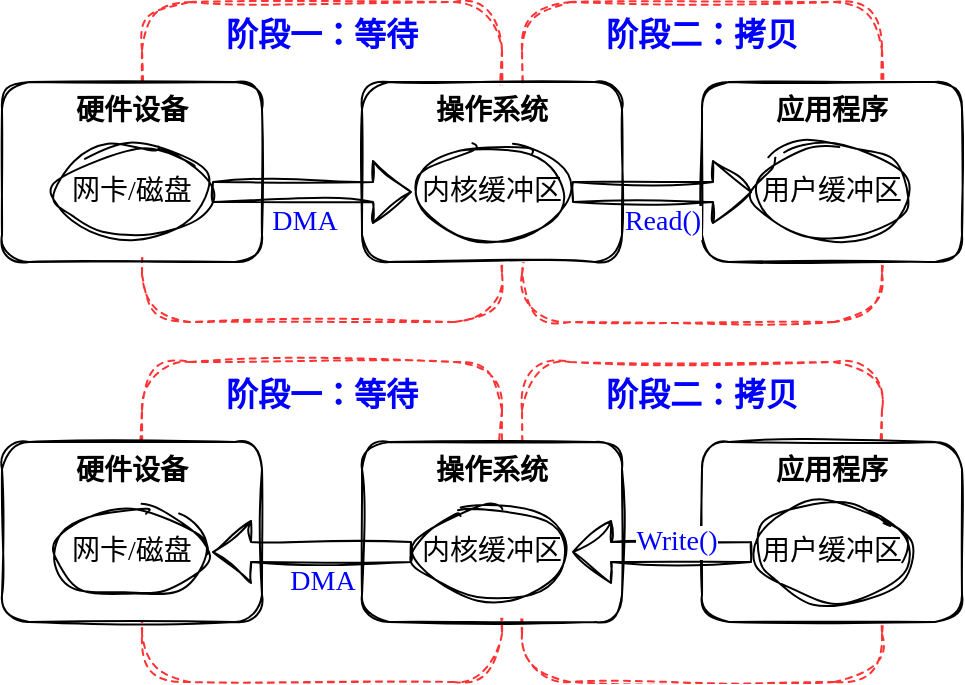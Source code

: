 <mxfile version="20.5.2" type="github">
  <diagram id="Vog1jycmy6SeC7k3A1cL" name="第 1 页">
    <mxGraphModel dx="834" dy="450" grid="1" gridSize="10" guides="1" tooltips="1" connect="1" arrows="1" fold="1" page="1" pageScale="1" pageWidth="827" pageHeight="1169" math="0" shadow="0">
      <root>
        <mxCell id="0" />
        <mxCell id="1" parent="0" />
        <mxCell id="O5iRCNV5jKiAqnCC0DXW-14" value="阶段二：拷贝" style="rounded=1;whiteSpace=wrap;html=1;sketch=1;hachureGap=4;jiggle=2;fontFamily=方正舒体;fontSize=16;fontColor=#0000FF;dashed=1;fillStyle=auto;fillColor=none;align=center;verticalAlign=top;strokeColor=#FF3333;fontStyle=1" parent="1" vertex="1">
          <mxGeometry x="350" y="160" width="180" height="160" as="geometry" />
        </mxCell>
        <mxCell id="O5iRCNV5jKiAqnCC0DXW-13" value="阶段一：等待" style="rounded=1;whiteSpace=wrap;html=1;sketch=1;hachureGap=4;jiggle=2;fontFamily=方正舒体;fontSize=16;fontColor=#0000FF;dashed=1;fillStyle=auto;fillColor=none;align=center;verticalAlign=top;strokeColor=#FF3333;fontStyle=1" parent="1" vertex="1">
          <mxGeometry x="160" y="160" width="180" height="160" as="geometry" />
        </mxCell>
        <mxCell id="O5iRCNV5jKiAqnCC0DXW-1" value="硬件设备" style="rounded=1;whiteSpace=wrap;html=1;sketch=1;fontFamily=方正舒体;fontSize=14;align=center;verticalAlign=top;fontStyle=1" parent="1" vertex="1">
          <mxGeometry x="90" y="200" width="130" height="90" as="geometry" />
        </mxCell>
        <mxCell id="O5iRCNV5jKiAqnCC0DXW-3" value="网卡/磁盘" style="ellipse;whiteSpace=wrap;html=1;rounded=1;sketch=1;hachureGap=4;jiggle=2;fontFamily=方正舒体;fontSize=14;" parent="1" vertex="1">
          <mxGeometry x="115" y="230" width="80" height="50" as="geometry" />
        </mxCell>
        <mxCell id="O5iRCNV5jKiAqnCC0DXW-4" value="操作系统" style="rounded=1;whiteSpace=wrap;html=1;sketch=1;fontFamily=方正舒体;fontSize=14;align=center;verticalAlign=top;fontStyle=1" parent="1" vertex="1">
          <mxGeometry x="270" y="200" width="130" height="90" as="geometry" />
        </mxCell>
        <mxCell id="O5iRCNV5jKiAqnCC0DXW-5" value="内核缓冲区" style="ellipse;whiteSpace=wrap;html=1;rounded=1;sketch=1;hachureGap=4;jiggle=2;fontFamily=方正舒体;fontSize=14;" parent="1" vertex="1">
          <mxGeometry x="295" y="230" width="80" height="50" as="geometry" />
        </mxCell>
        <mxCell id="O5iRCNV5jKiAqnCC0DXW-6" value="应用程序" style="rounded=1;whiteSpace=wrap;html=1;sketch=1;fontFamily=方正舒体;fontSize=14;align=center;verticalAlign=top;fontStyle=1" parent="1" vertex="1">
          <mxGeometry x="440" y="200" width="130" height="90" as="geometry" />
        </mxCell>
        <mxCell id="O5iRCNV5jKiAqnCC0DXW-7" value="用户缓冲区" style="ellipse;whiteSpace=wrap;html=1;rounded=1;sketch=1;hachureGap=4;jiggle=2;fontFamily=方正舒体;fontSize=14;" parent="1" vertex="1">
          <mxGeometry x="465" y="230" width="80" height="50" as="geometry" />
        </mxCell>
        <mxCell id="O5iRCNV5jKiAqnCC0DXW-8" value="" style="shape=flexArrow;endArrow=classic;html=1;rounded=0;sketch=1;hachureGap=4;jiggle=2;fontFamily=方正舒体;fontSize=14;exitX=1;exitY=0.5;exitDx=0;exitDy=0;entryX=0;entryY=0.5;entryDx=0;entryDy=0;" parent="1" source="O5iRCNV5jKiAqnCC0DXW-3" target="O5iRCNV5jKiAqnCC0DXW-5" edge="1">
          <mxGeometry width="50" height="50" relative="1" as="geometry">
            <mxPoint x="240" y="300" as="sourcePoint" />
            <mxPoint x="290" y="250" as="targetPoint" />
          </mxGeometry>
        </mxCell>
        <mxCell id="O5iRCNV5jKiAqnCC0DXW-9" value="DMA" style="edgeLabel;html=1;align=center;verticalAlign=middle;resizable=0;points=[];fontSize=14;fontFamily=Axure Handwriting;fontStyle=0;fontColor=#0000FF;" parent="O5iRCNV5jKiAqnCC0DXW-8" vertex="1" connectable="0">
          <mxGeometry x="-0.349" relative="1" as="geometry">
            <mxPoint x="13" y="15" as="offset" />
          </mxGeometry>
        </mxCell>
        <mxCell id="O5iRCNV5jKiAqnCC0DXW-10" value="" style="shape=flexArrow;endArrow=classic;html=1;rounded=0;sketch=1;hachureGap=4;jiggle=2;fontFamily=方正舒体;fontSize=14;exitX=1;exitY=0.5;exitDx=0;exitDy=0;entryX=0;entryY=0.5;entryDx=0;entryDy=0;" parent="1" source="O5iRCNV5jKiAqnCC0DXW-5" target="O5iRCNV5jKiAqnCC0DXW-7" edge="1">
          <mxGeometry width="50" height="50" relative="1" as="geometry">
            <mxPoint x="400" y="320" as="sourcePoint" />
            <mxPoint x="450" y="270" as="targetPoint" />
          </mxGeometry>
        </mxCell>
        <mxCell id="O5iRCNV5jKiAqnCC0DXW-11" value="Read()" style="edgeLabel;html=1;align=center;verticalAlign=middle;resizable=0;points=[];fontSize=14;fontFamily=Axure Handwriting;fontColor=#0000FF;" parent="O5iRCNV5jKiAqnCC0DXW-10" vertex="1" connectable="0">
          <mxGeometry x="-0.073" y="-10" relative="1" as="geometry">
            <mxPoint x="3" y="5" as="offset" />
          </mxGeometry>
        </mxCell>
        <mxCell id="egz_nTS6Rsd6JlTR9Xi4-1" value="阶段二：拷贝" style="rounded=1;whiteSpace=wrap;html=1;sketch=1;hachureGap=4;jiggle=2;fontFamily=方正舒体;fontSize=16;fontColor=#0000FF;dashed=1;fillStyle=auto;fillColor=none;align=center;verticalAlign=top;strokeColor=#FF3333;fontStyle=1" vertex="1" parent="1">
          <mxGeometry x="350" y="340" width="180" height="160" as="geometry" />
        </mxCell>
        <mxCell id="egz_nTS6Rsd6JlTR9Xi4-2" value="阶段一：等待" style="rounded=1;whiteSpace=wrap;html=1;sketch=1;hachureGap=4;jiggle=2;fontFamily=方正舒体;fontSize=16;fontColor=#0000FF;dashed=1;fillStyle=auto;fillColor=none;align=center;verticalAlign=top;strokeColor=#FF3333;fontStyle=1" vertex="1" parent="1">
          <mxGeometry x="160" y="340" width="180" height="160" as="geometry" />
        </mxCell>
        <mxCell id="egz_nTS6Rsd6JlTR9Xi4-3" value="硬件设备" style="rounded=1;whiteSpace=wrap;html=1;sketch=1;fontFamily=方正舒体;fontSize=14;align=center;verticalAlign=top;fontStyle=1" vertex="1" parent="1">
          <mxGeometry x="90" y="380" width="130" height="90" as="geometry" />
        </mxCell>
        <mxCell id="egz_nTS6Rsd6JlTR9Xi4-4" value="网卡/磁盘" style="ellipse;whiteSpace=wrap;html=1;rounded=1;sketch=1;hachureGap=4;jiggle=2;fontFamily=方正舒体;fontSize=14;" vertex="1" parent="1">
          <mxGeometry x="115" y="410" width="80" height="50" as="geometry" />
        </mxCell>
        <mxCell id="egz_nTS6Rsd6JlTR9Xi4-5" value="操作系统" style="rounded=1;whiteSpace=wrap;html=1;sketch=1;fontFamily=方正舒体;fontSize=14;align=center;verticalAlign=top;fontStyle=1" vertex="1" parent="1">
          <mxGeometry x="270" y="380" width="130" height="90" as="geometry" />
        </mxCell>
        <mxCell id="egz_nTS6Rsd6JlTR9Xi4-6" value="内核缓冲区" style="ellipse;whiteSpace=wrap;html=1;rounded=1;sketch=1;hachureGap=4;jiggle=2;fontFamily=方正舒体;fontSize=14;" vertex="1" parent="1">
          <mxGeometry x="295" y="410" width="80" height="50" as="geometry" />
        </mxCell>
        <mxCell id="egz_nTS6Rsd6JlTR9Xi4-7" value="应用程序" style="rounded=1;whiteSpace=wrap;html=1;sketch=1;fontFamily=方正舒体;fontSize=14;align=center;verticalAlign=top;fontStyle=1" vertex="1" parent="1">
          <mxGeometry x="440" y="380" width="130" height="90" as="geometry" />
        </mxCell>
        <mxCell id="egz_nTS6Rsd6JlTR9Xi4-8" value="用户缓冲区" style="ellipse;whiteSpace=wrap;html=1;rounded=1;sketch=1;hachureGap=4;jiggle=2;fontFamily=方正舒体;fontSize=14;" vertex="1" parent="1">
          <mxGeometry x="465" y="410" width="80" height="50" as="geometry" />
        </mxCell>
        <mxCell id="egz_nTS6Rsd6JlTR9Xi4-9" value="" style="shape=flexArrow;endArrow=classic;html=1;rounded=0;sketch=1;hachureGap=4;jiggle=2;fontFamily=方正舒体;fontSize=14;exitX=0;exitY=0.5;exitDx=0;exitDy=0;entryX=1;entryY=0.5;entryDx=0;entryDy=0;" edge="1" parent="1" source="egz_nTS6Rsd6JlTR9Xi4-6" target="egz_nTS6Rsd6JlTR9Xi4-4">
          <mxGeometry width="50" height="50" relative="1" as="geometry">
            <mxPoint x="240" y="480" as="sourcePoint" />
            <mxPoint x="290" y="430" as="targetPoint" />
          </mxGeometry>
        </mxCell>
        <mxCell id="egz_nTS6Rsd6JlTR9Xi4-10" value="DMA" style="edgeLabel;html=1;align=center;verticalAlign=middle;resizable=0;points=[];fontSize=14;fontFamily=Axure Handwriting;fontStyle=0;fontColor=#0000FF;" vertex="1" connectable="0" parent="egz_nTS6Rsd6JlTR9Xi4-9">
          <mxGeometry x="-0.349" relative="1" as="geometry">
            <mxPoint x="-13" y="15" as="offset" />
          </mxGeometry>
        </mxCell>
        <mxCell id="egz_nTS6Rsd6JlTR9Xi4-11" value="" style="shape=flexArrow;endArrow=classic;html=1;rounded=0;sketch=1;hachureGap=4;jiggle=2;fontFamily=方正舒体;fontSize=14;entryX=1;entryY=0.5;entryDx=0;entryDy=0;exitX=0;exitY=0.5;exitDx=0;exitDy=0;" edge="1" parent="1" source="egz_nTS6Rsd6JlTR9Xi4-8" target="egz_nTS6Rsd6JlTR9Xi4-6">
          <mxGeometry width="50" height="50" relative="1" as="geometry">
            <mxPoint x="400" y="500" as="sourcePoint" />
            <mxPoint x="450" y="450" as="targetPoint" />
          </mxGeometry>
        </mxCell>
        <mxCell id="egz_nTS6Rsd6JlTR9Xi4-12" value="Write()" style="edgeLabel;html=1;align=center;verticalAlign=middle;resizable=0;points=[];fontSize=14;fontFamily=Axure Handwriting;fontColor=#0000FF;" vertex="1" connectable="0" parent="egz_nTS6Rsd6JlTR9Xi4-11">
          <mxGeometry x="-0.073" y="-10" relative="1" as="geometry">
            <mxPoint x="3" y="5" as="offset" />
          </mxGeometry>
        </mxCell>
      </root>
    </mxGraphModel>
  </diagram>
</mxfile>
